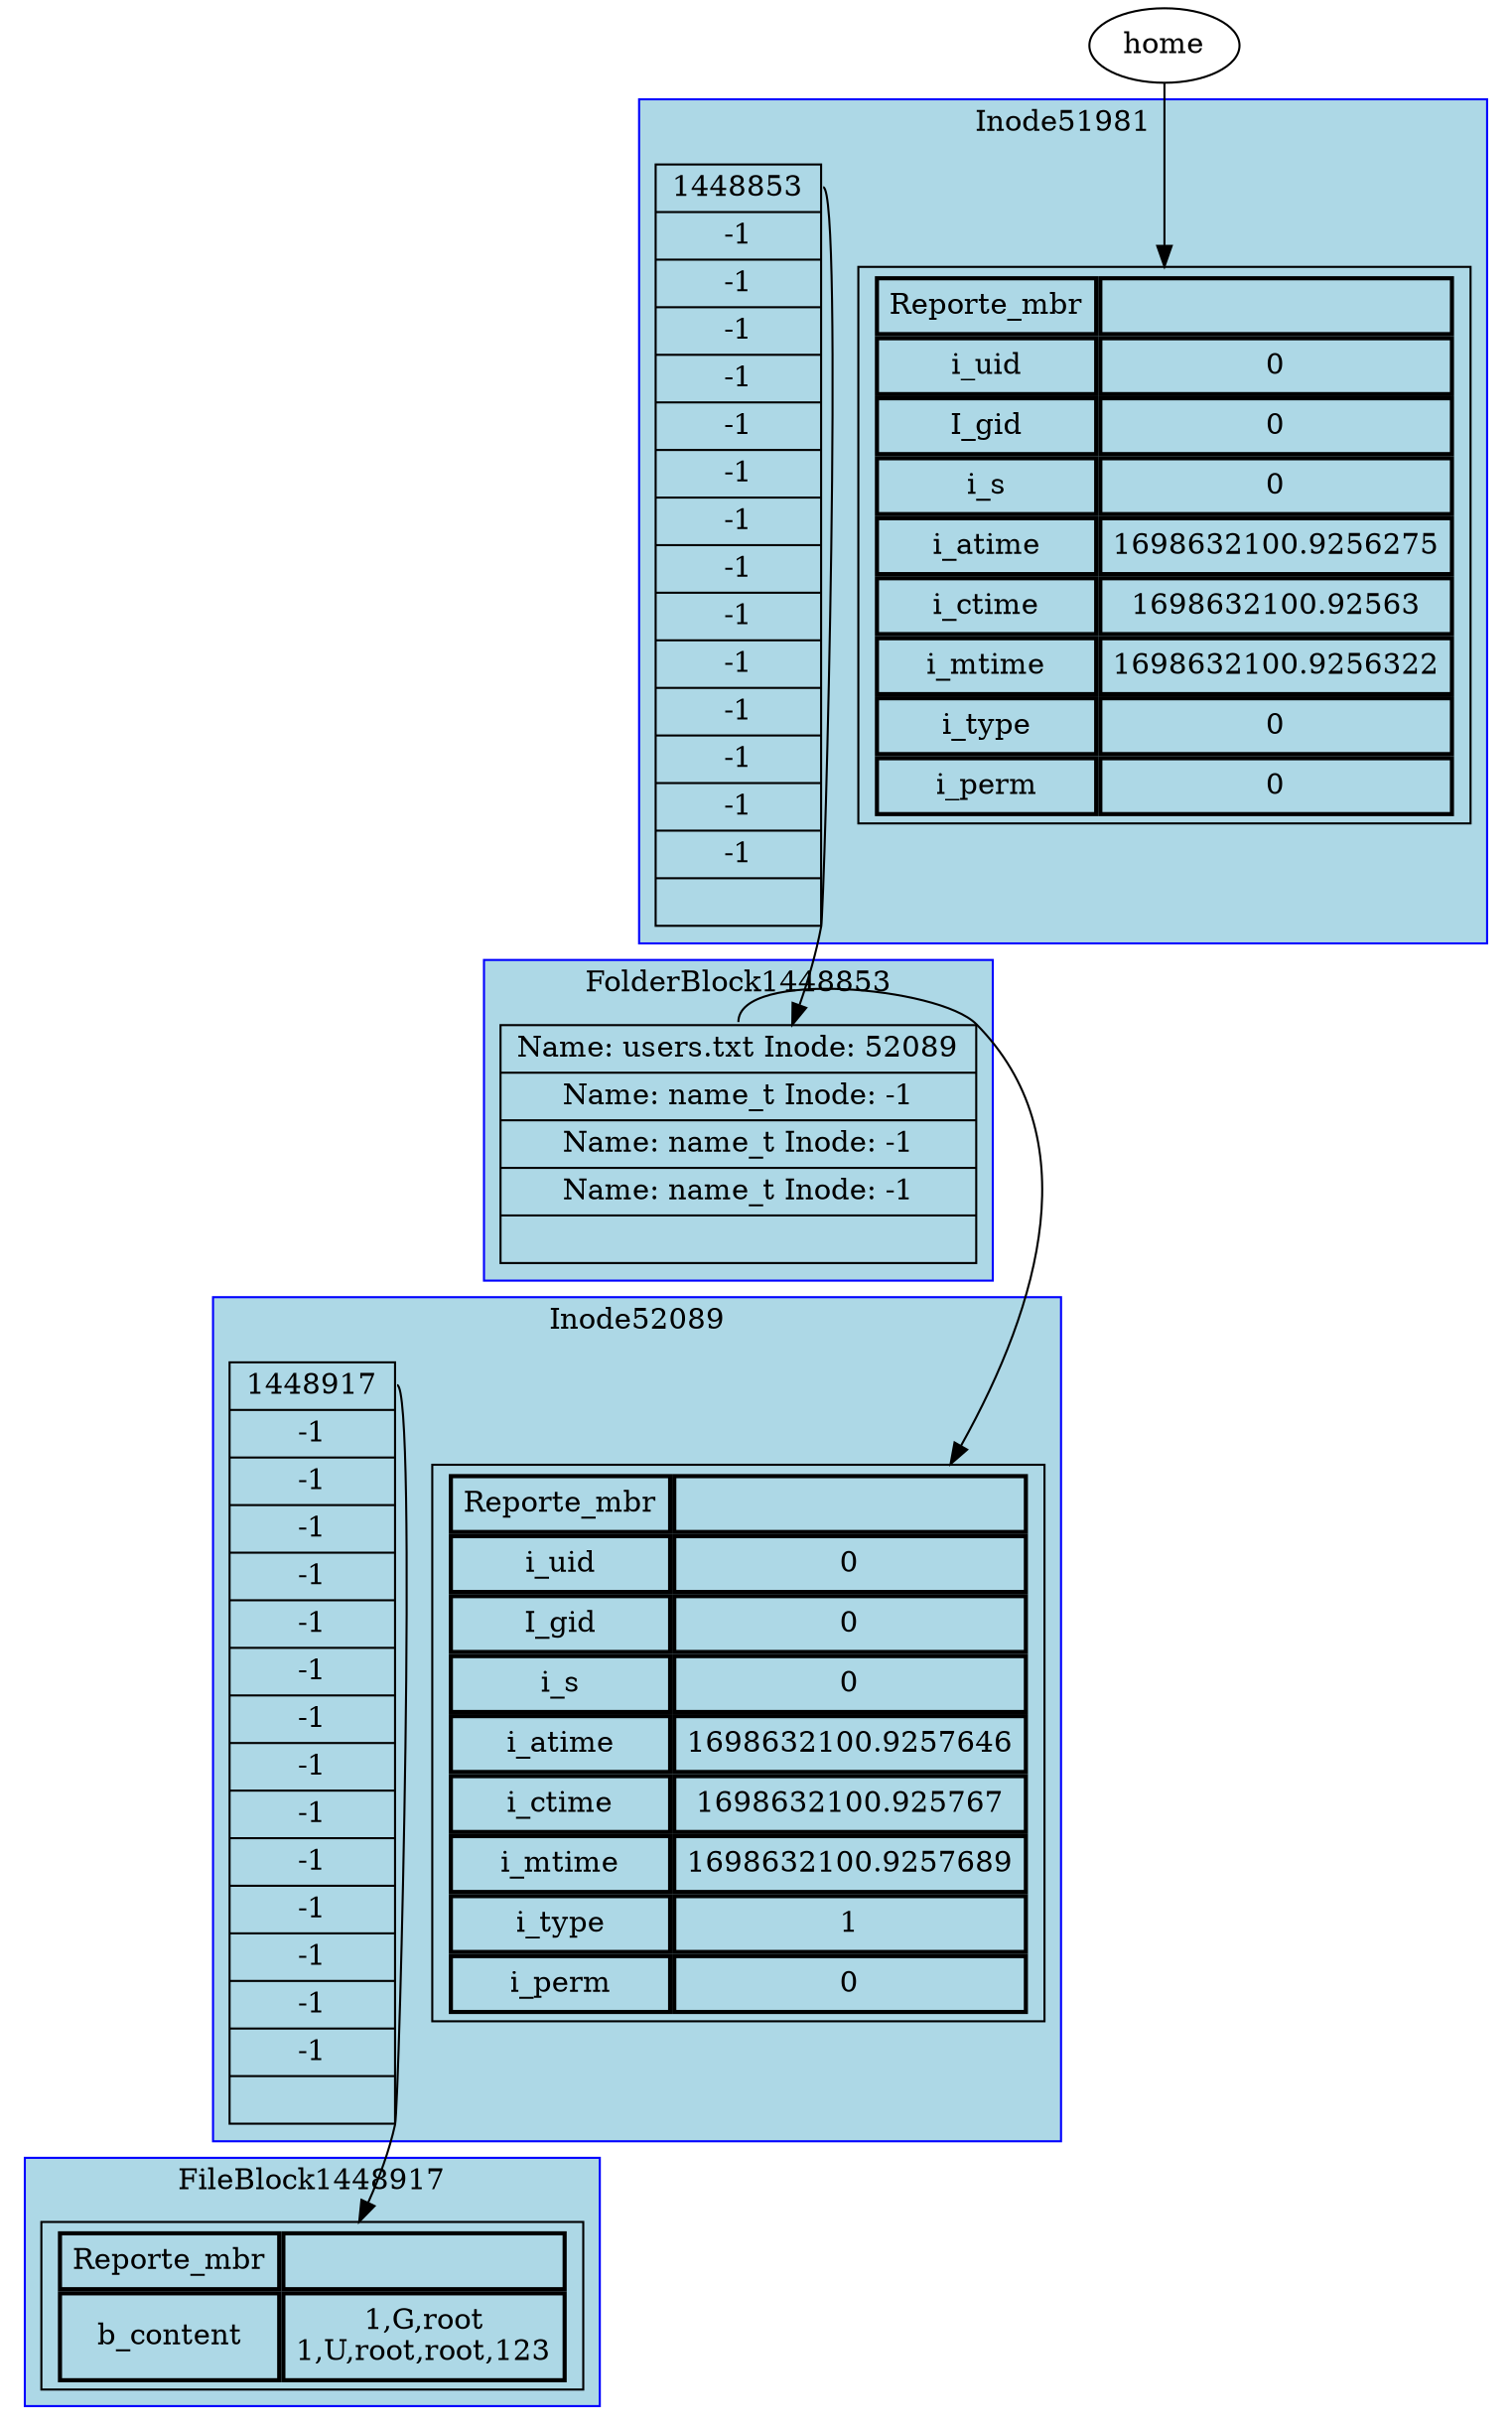 digraph G {

subgraph cluster_Inode51981{ label = "Inode51981"; color=blue; style=filled; fillcolor=lightblue; 

1 [label=<<TABLE BORDER="0" CELLBORDER="2" CELLSPACING="0" CELLPADDING="5">
<TR>
   <TD>Reporte_mbr</TD>
   <TD> </TD>
</TR>
<TR>
<TD>i_uid</TD>
<TD>0</TD>
</TR>
<TR>
<TD>I_gid</TD>
<TD>0</TD>
</TR>
<TR>
<TD>i_s</TD>
<TD>0</TD>
</TR>
<TR>
<TD>i_atime</TD>
<TD>1698632100.9256275</TD>
</TR>
<TR>
<TD>i_ctime</TD>
<TD>1698632100.92563</TD>
</TR>
<TR>
<TD>i_mtime</TD>
<TD>1698632100.9256322</TD>
</TR>
<TR>
<TD>i_type</TD>
<TD>0</TD>
</TR>
<TR>
<TD>i_perm</TD>
<TD>0</TD>
</TR>
</TABLE>>shape=box];

 node [shape=record];
 bloques1 [label = "{<content0> 1448853|<content1> -1|<content2> -1|<content3> -1|<content4> -1|<content5> -1|<content6> -1|<content7> -1|<content8> -1|<content9> -1|<content10> -1|<content11> -1|<content12> -1|<content13> -1|<content14> -1|
}"];
}
subgraph cluster_FolderBlock1448853{ label = "FolderBlock1448853"; color=blue; style=filled; fillcolor=lightblue; 

 node [shape=record];
 bloques2 [label = "{<content0> Name: users.txt
 Inode: 52089|<content1> Name: name_t
 Inode: -1|<content2> Name: name_t
 Inode: -1|<content3> Name: name_t
 Inode: -1|
}"];
}
subgraph cluster_Inode52089{ label = "Inode52089"; color=blue; style=filled; fillcolor=lightblue; 

3 [label=<<TABLE BORDER="0" CELLBORDER="2" CELLSPACING="0" CELLPADDING="5">
<TR>
   <TD>Reporte_mbr</TD>
   <TD> </TD>
</TR>
<TR>
<TD>i_uid</TD>
<TD>0</TD>
</TR>
<TR>
<TD>I_gid</TD>
<TD>0</TD>
</TR>
<TR>
<TD>i_s</TD>
<TD>0</TD>
</TR>
<TR>
<TD>i_atime</TD>
<TD>1698632100.9257646</TD>
</TR>
<TR>
<TD>i_ctime</TD>
<TD>1698632100.925767</TD>
</TR>
<TR>
<TD>i_mtime</TD>
<TD>1698632100.9257689</TD>
</TR>
<TR>
<TD>i_type</TD>
<TD>1</TD>
</TR>
<TR>
<TD>i_perm</TD>
<TD>0</TD>
</TR>
</TABLE>>shape=box];

 node [shape=record];
 bloques3 [label = "{<content0> 1448917|<content1> -1|<content2> -1|<content3> -1|<content4> -1|<content5> -1|<content6> -1|<content7> -1|<content8> -1|<content9> -1|<content10> -1|<content11> -1|<content12> -1|<content13> -1|<content14> -1|
}"];
}
subgraph cluster_FileBlock1448917{ label = "FileBlock1448917"; color=blue; style=filled; fillcolor=lightblue; 

4 [label=<<TABLE BORDER="0" CELLBORDER="2" CELLSPACING="0" CELLPADDING="5">
<TR>
   <TD>Reporte_mbr</TD>
   <TD> </TD>
</TR>
<TR>
<TD>b_content</TD>
<TD>1,G,root<BR/>1,U,root,root,123<BR/></TD>
</TR>
</TABLE>>shape=box];

}
bloques3:<content0> -> 4
bloques2:<content0> -> 3
bloques1:<content0> -> bloques2
home -> 1
}